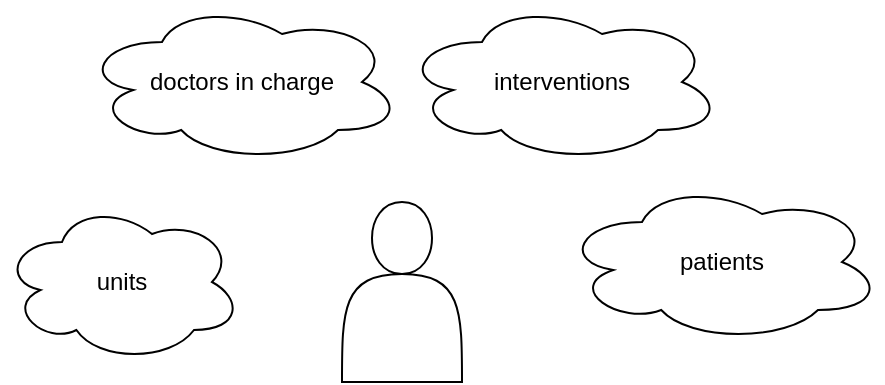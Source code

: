 <mxfile>
    <diagram id="cKBd_tNWkHlATPWrMS_m" name="Purpose">
        <mxGraphModel dx="945" dy="696" grid="1" gridSize="10" guides="1" tooltips="1" connect="1" arrows="1" fold="1" page="1" pageScale="1" pageWidth="827" pageHeight="1169" math="0" shadow="0">
            <root>
                <mxCell id="0"/>
                <mxCell id="1" parent="0"/>
                <mxCell id="2" value="" style="shape=actor;whiteSpace=wrap;html=1;" parent="1" vertex="1">
                    <mxGeometry x="330" y="340" width="60" height="90" as="geometry"/>
                </mxCell>
                <mxCell id="3" value="units" style="ellipse;shape=cloud;whiteSpace=wrap;html=1;" parent="1" vertex="1">
                    <mxGeometry x="160" y="340" width="120" height="80" as="geometry"/>
                </mxCell>
                <mxCell id="4" value="doctors in charge" style="ellipse;shape=cloud;whiteSpace=wrap;html=1;" parent="1" vertex="1">
                    <mxGeometry x="200" y="240" width="160" height="80" as="geometry"/>
                </mxCell>
                <mxCell id="5" value="patients" style="ellipse;shape=cloud;whiteSpace=wrap;html=1;" parent="1" vertex="1">
                    <mxGeometry x="440" y="330" width="160" height="80" as="geometry"/>
                </mxCell>
                <mxCell id="6" value="interventions" style="ellipse;shape=cloud;whiteSpace=wrap;html=1;" parent="1" vertex="1">
                    <mxGeometry x="360" y="240" width="160" height="80" as="geometry"/>
                </mxCell>
            </root>
        </mxGraphModel>
    </diagram>
    <diagram id="15UR6XnbTtkx_rhGs56_" name="ER">
        <mxGraphModel dx="610" dy="449" grid="1" gridSize="10" guides="1" tooltips="1" connect="1" arrows="1" fold="1" page="1" pageScale="1" pageWidth="827" pageHeight="1169" math="0" shadow="0">
            <root>
                <mxCell id="2u_GgeGQWRgM_z2mmB_E-0"/>
                <mxCell id="2u_GgeGQWRgM_z2mmB_E-1" parent="2u_GgeGQWRgM_z2mmB_E-0"/>
                <mxCell id="2u_GgeGQWRgM_z2mmB_E-16" value="" style="edgeStyle=none;html=1;startArrow=ERmany;startFill=0;endArrow=none;endFill=0;" parent="2u_GgeGQWRgM_z2mmB_E-1" source="2u_GgeGQWRgM_z2mmB_E-2" target="2u_GgeGQWRgM_z2mmB_E-15" edge="1">
                    <mxGeometry relative="1" as="geometry"/>
                </mxCell>
                <mxCell id="2u_GgeGQWRgM_z2mmB_E-2" value="Patient" style="rounded=0;whiteSpace=wrap;html=1;" parent="2u_GgeGQWRgM_z2mmB_E-1" vertex="1">
                    <mxGeometry x="180" y="300" width="120" height="60" as="geometry"/>
                </mxCell>
                <mxCell id="2u_GgeGQWRgM_z2mmB_E-10" style="edgeStyle=none;html=1;endArrow=none;endFill=0;startArrow=ERone;startFill=0;" parent="2u_GgeGQWRgM_z2mmB_E-1" source="2u_GgeGQWRgM_z2mmB_E-3" target="2u_GgeGQWRgM_z2mmB_E-9" edge="1">
                    <mxGeometry relative="1" as="geometry"/>
                </mxCell>
                <mxCell id="2u_GgeGQWRgM_z2mmB_E-29" value="" style="edgeStyle=none;html=1;startArrow=ERone;startFill=0;endArrow=none;endFill=0;" parent="2u_GgeGQWRgM_z2mmB_E-1" source="2u_GgeGQWRgM_z2mmB_E-3" target="2u_GgeGQWRgM_z2mmB_E-28" edge="1">
                    <mxGeometry relative="1" as="geometry"/>
                </mxCell>
                <mxCell id="2u_GgeGQWRgM_z2mmB_E-3" value="Doctor" style="rounded=0;whiteSpace=wrap;html=1;" parent="2u_GgeGQWRgM_z2mmB_E-1" vertex="1">
                    <mxGeometry x="510" y="70" width="120" height="60" as="geometry"/>
                </mxCell>
                <mxCell id="2u_GgeGQWRgM_z2mmB_E-11" style="edgeStyle=none;html=1;startArrow=ERone;startFill=0;endArrow=none;endFill=0;" parent="2u_GgeGQWRgM_z2mmB_E-1" source="2u_GgeGQWRgM_z2mmB_E-4" target="2u_GgeGQWRgM_z2mmB_E-9" edge="1">
                    <mxGeometry relative="1" as="geometry"/>
                </mxCell>
                <mxCell id="2u_GgeGQWRgM_z2mmB_E-4" value="Unit" style="rounded=0;whiteSpace=wrap;html=1;" parent="2u_GgeGQWRgM_z2mmB_E-1" vertex="1">
                    <mxGeometry x="180" y="70" width="120" height="60" as="geometry"/>
                </mxCell>
                <mxCell id="2u_GgeGQWRgM_z2mmB_E-7" style="edgeStyle=none;html=1;endArrow=none;endFill=0;" parent="2u_GgeGQWRgM_z2mmB_E-1" source="2u_GgeGQWRgM_z2mmB_E-5" target="2u_GgeGQWRgM_z2mmB_E-4" edge="1">
                    <mxGeometry relative="1" as="geometry"/>
                </mxCell>
                <mxCell id="2u_GgeGQWRgM_z2mmB_E-5" value="name" style="ellipse;whiteSpace=wrap;html=1;" parent="2u_GgeGQWRgM_z2mmB_E-1" vertex="1">
                    <mxGeometry x="40" y="50" width="80" height="40" as="geometry"/>
                </mxCell>
                <mxCell id="2u_GgeGQWRgM_z2mmB_E-8" style="edgeStyle=none;html=1;endArrow=none;endFill=0;" parent="2u_GgeGQWRgM_z2mmB_E-1" source="2u_GgeGQWRgM_z2mmB_E-6" target="2u_GgeGQWRgM_z2mmB_E-4" edge="1">
                    <mxGeometry relative="1" as="geometry"/>
                </mxCell>
                <mxCell id="2u_GgeGQWRgM_z2mmB_E-6" value="floor" style="ellipse;whiteSpace=wrap;html=1;" parent="2u_GgeGQWRgM_z2mmB_E-1" vertex="1">
                    <mxGeometry x="40" y="100" width="80" height="40" as="geometry"/>
                </mxCell>
                <mxCell id="2u_GgeGQWRgM_z2mmB_E-9" value="in charge" style="rhombus;whiteSpace=wrap;html=1;" parent="2u_GgeGQWRgM_z2mmB_E-1" vertex="1">
                    <mxGeometry x="374" y="60" width="80" height="80" as="geometry"/>
                </mxCell>
                <mxCell id="2u_GgeGQWRgM_z2mmB_E-21" value="" style="edgeStyle=none;html=1;startArrow=none;startFill=0;endArrow=none;endFill=0;" parent="2u_GgeGQWRgM_z2mmB_E-1" source="2u_GgeGQWRgM_z2mmB_E-12" target="2u_GgeGQWRgM_z2mmB_E-3" edge="1">
                    <mxGeometry relative="1" as="geometry"/>
                </mxCell>
                <mxCell id="2u_GgeGQWRgM_z2mmB_E-12" value="name" style="ellipse;whiteSpace=wrap;html=1;" parent="2u_GgeGQWRgM_z2mmB_E-1" vertex="1">
                    <mxGeometry x="670" y="20" width="90" height="40" as="geometry"/>
                </mxCell>
                <mxCell id="2u_GgeGQWRgM_z2mmB_E-19" value="" style="edgeStyle=none;html=1;startArrow=none;startFill=0;endArrow=none;endFill=0;" parent="2u_GgeGQWRgM_z2mmB_E-1" source="2u_GgeGQWRgM_z2mmB_E-13" target="2u_GgeGQWRgM_z2mmB_E-3" edge="1">
                    <mxGeometry relative="1" as="geometry"/>
                </mxCell>
                <mxCell id="2u_GgeGQWRgM_z2mmB_E-13" value="code" style="ellipse;whiteSpace=wrap;html=1;" parent="2u_GgeGQWRgM_z2mmB_E-1" vertex="1">
                    <mxGeometry x="670" y="70" width="90" height="40" as="geometry"/>
                </mxCell>
                <mxCell id="2u_GgeGQWRgM_z2mmB_E-20" value="" style="edgeStyle=none;html=1;startArrow=none;startFill=0;endArrow=none;endFill=0;" parent="2u_GgeGQWRgM_z2mmB_E-1" source="2u_GgeGQWRgM_z2mmB_E-14" target="2u_GgeGQWRgM_z2mmB_E-3" edge="1">
                    <mxGeometry relative="1" as="geometry"/>
                </mxCell>
                <mxCell id="2u_GgeGQWRgM_z2mmB_E-14" value="specialty" style="ellipse;whiteSpace=wrap;html=1;" parent="2u_GgeGQWRgM_z2mmB_E-1" vertex="1">
                    <mxGeometry x="670" y="120" width="90" height="40" as="geometry"/>
                </mxCell>
                <mxCell id="2u_GgeGQWRgM_z2mmB_E-17" value="" style="edgeStyle=none;html=1;startArrow=none;startFill=0;endArrow=ERone;endFill=0;" parent="2u_GgeGQWRgM_z2mmB_E-1" source="2u_GgeGQWRgM_z2mmB_E-15" target="2u_GgeGQWRgM_z2mmB_E-4" edge="1">
                    <mxGeometry relative="1" as="geometry"/>
                </mxCell>
                <mxCell id="2u_GgeGQWRgM_z2mmB_E-15" value="admit" style="rhombus;whiteSpace=wrap;html=1;rounded=0;" parent="2u_GgeGQWRgM_z2mmB_E-1" vertex="1">
                    <mxGeometry x="200" y="180" width="80" height="80" as="geometry"/>
                </mxCell>
                <mxCell id="2u_GgeGQWRgM_z2mmB_E-27" value="" style="edgeStyle=none;html=1;startArrow=none;startFill=0;endArrow=none;endFill=0;" parent="2u_GgeGQWRgM_z2mmB_E-1" source="2u_GgeGQWRgM_z2mmB_E-22" target="2u_GgeGQWRgM_z2mmB_E-2" edge="1">
                    <mxGeometry relative="1" as="geometry"/>
                </mxCell>
                <mxCell id="2u_GgeGQWRgM_z2mmB_E-22" value="SSNr." style="ellipse;whiteSpace=wrap;html=1;" parent="2u_GgeGQWRgM_z2mmB_E-1" vertex="1">
                    <mxGeometry x="40" y="280" width="80" height="40" as="geometry"/>
                </mxCell>
                <mxCell id="2u_GgeGQWRgM_z2mmB_E-26" value="" style="edgeStyle=none;html=1;startArrow=none;startFill=0;endArrow=none;endFill=0;" parent="2u_GgeGQWRgM_z2mmB_E-1" source="2u_GgeGQWRgM_z2mmB_E-23" target="2u_GgeGQWRgM_z2mmB_E-2" edge="1">
                    <mxGeometry relative="1" as="geometry"/>
                </mxCell>
                <mxCell id="2u_GgeGQWRgM_z2mmB_E-23" value="age" style="ellipse;whiteSpace=wrap;html=1;" parent="2u_GgeGQWRgM_z2mmB_E-1" vertex="1">
                    <mxGeometry x="40" y="340" width="80" height="40" as="geometry"/>
                </mxCell>
                <mxCell id="2u_GgeGQWRgM_z2mmB_E-25" value="" style="edgeStyle=none;html=1;startArrow=none;startFill=0;endArrow=none;endFill=0;" parent="2u_GgeGQWRgM_z2mmB_E-1" source="2u_GgeGQWRgM_z2mmB_E-24" target="2u_GgeGQWRgM_z2mmB_E-2" edge="1">
                    <mxGeometry relative="1" as="geometry"/>
                </mxCell>
                <mxCell id="2u_GgeGQWRgM_z2mmB_E-24" value="admission date" style="ellipse;whiteSpace=wrap;html=1;" parent="2u_GgeGQWRgM_z2mmB_E-1" vertex="1">
                    <mxGeometry x="175" y="400" width="130" height="40" as="geometry"/>
                </mxCell>
                <mxCell id="2u_GgeGQWRgM_z2mmB_E-31" value="" style="edgeStyle=none;html=1;startArrow=none;startFill=0;endArrow=ERmany;endFill=0;" parent="2u_GgeGQWRgM_z2mmB_E-1" source="2u_GgeGQWRgM_z2mmB_E-28" target="2u_GgeGQWRgM_z2mmB_E-30" edge="1">
                    <mxGeometry relative="1" as="geometry"/>
                </mxCell>
                <mxCell id="2u_GgeGQWRgM_z2mmB_E-28" value="write down" style="rhombus;whiteSpace=wrap;html=1;rounded=0;" parent="2u_GgeGQWRgM_z2mmB_E-1" vertex="1">
                    <mxGeometry x="530" y="200" width="80" height="80" as="geometry"/>
                </mxCell>
                <mxCell id="2u_GgeGQWRgM_z2mmB_E-30" value="intervention" style="whiteSpace=wrap;html=1;rounded=0;" parent="2u_GgeGQWRgM_z2mmB_E-1" vertex="1">
                    <mxGeometry x="510" y="370" width="120" height="60" as="geometry"/>
                </mxCell>
                <mxCell id="2u_GgeGQWRgM_z2mmB_E-35" value="" style="edgeStyle=none;html=1;startArrow=none;startFill=0;endArrow=none;endFill=0;" parent="2u_GgeGQWRgM_z2mmB_E-1" source="2u_GgeGQWRgM_z2mmB_E-32" target="2u_GgeGQWRgM_z2mmB_E-30" edge="1">
                    <mxGeometry relative="1" as="geometry"/>
                </mxCell>
                <mxCell id="2u_GgeGQWRgM_z2mmB_E-32" value="date" style="ellipse;whiteSpace=wrap;html=1;" parent="2u_GgeGQWRgM_z2mmB_E-1" vertex="1">
                    <mxGeometry x="670" y="330" width="90" height="40" as="geometry"/>
                </mxCell>
                <mxCell id="2u_GgeGQWRgM_z2mmB_E-36" value="" style="edgeStyle=none;html=1;startArrow=none;startFill=0;endArrow=none;endFill=0;" parent="2u_GgeGQWRgM_z2mmB_E-1" source="2u_GgeGQWRgM_z2mmB_E-33" target="2u_GgeGQWRgM_z2mmB_E-30" edge="1">
                    <mxGeometry relative="1" as="geometry"/>
                </mxCell>
                <mxCell id="2u_GgeGQWRgM_z2mmB_E-33" value="symptom" style="ellipse;whiteSpace=wrap;html=1;" parent="2u_GgeGQWRgM_z2mmB_E-1" vertex="1">
                    <mxGeometry x="670" y="380" width="90" height="40" as="geometry"/>
                </mxCell>
                <mxCell id="2u_GgeGQWRgM_z2mmB_E-37" value="" style="edgeStyle=none;html=1;startArrow=none;startFill=0;endArrow=none;endFill=0;" parent="2u_GgeGQWRgM_z2mmB_E-1" source="2u_GgeGQWRgM_z2mmB_E-34" target="2u_GgeGQWRgM_z2mmB_E-30" edge="1">
                    <mxGeometry relative="1" as="geometry"/>
                </mxCell>
                <mxCell id="2u_GgeGQWRgM_z2mmB_E-34" value="treatment" style="ellipse;whiteSpace=wrap;html=1;" parent="2u_GgeGQWRgM_z2mmB_E-1" vertex="1">
                    <mxGeometry x="670" y="430" width="90" height="40" as="geometry"/>
                </mxCell>
            </root>
        </mxGraphModel>
    </diagram>
    <diagram id="g17sYoDOzrbhVf1pqz28" name="UML">
        <mxGraphModel dx="675" dy="497" grid="1" gridSize="10" guides="1" tooltips="1" connect="1" arrows="1" fold="1" page="1" pageScale="1" pageWidth="827" pageHeight="1169" math="0" shadow="0">
            <root>
                <mxCell id="H7DWUn0vDwxtsgN2xfW3-0"/>
                <mxCell id="H7DWUn0vDwxtsgN2xfW3-1" parent="H7DWUn0vDwxtsgN2xfW3-0"/>
                <mxCell id="H7DWUn0vDwxtsgN2xfW3-2" value="Intervention" style="swimlane;fontStyle=0;childLayout=stackLayout;horizontal=1;startSize=30;horizontalStack=0;resizeParent=1;resizeParentMax=0;resizeLast=0;collapsible=1;marginBottom=0;" parent="H7DWUn0vDwxtsgN2xfW3-1" vertex="1">
                    <mxGeometry x="370" y="290" width="140" height="180" as="geometry"/>
                </mxCell>
                <mxCell id="H7DWUn0vDwxtsgN2xfW3-3" value="+ interv_id: int" style="text;strokeColor=none;fillColor=none;align=left;verticalAlign=middle;spacingLeft=4;spacingRight=4;overflow=hidden;points=[[0,0.5],[1,0.5]];portConstraint=eastwest;rotatable=0;fontStyle=5" parent="H7DWUn0vDwxtsgN2xfW3-2" vertex="1">
                    <mxGeometry y="30" width="140" height="30" as="geometry"/>
                </mxCell>
                <mxCell id="H7DWUn0vDwxtsgN2xfW3-4" value="+ date: DateTime" style="text;strokeColor=none;fillColor=none;align=left;verticalAlign=middle;spacingLeft=4;spacingRight=4;overflow=hidden;points=[[0,0.5],[1,0.5]];portConstraint=eastwest;rotatable=0;" parent="H7DWUn0vDwxtsgN2xfW3-2" vertex="1">
                    <mxGeometry y="60" width="140" height="30" as="geometry"/>
                </mxCell>
                <mxCell id="H7DWUn0vDwxtsgN2xfW3-5" value="+ symptom: string" style="text;strokeColor=none;fillColor=none;align=left;verticalAlign=middle;spacingLeft=4;spacingRight=4;overflow=hidden;points=[[0,0.5],[1,0.5]];portConstraint=eastwest;rotatable=0;" parent="H7DWUn0vDwxtsgN2xfW3-2" vertex="1">
                    <mxGeometry y="90" width="140" height="30" as="geometry"/>
                </mxCell>
                <mxCell id="EQFYQsWWsO4goIYpaQZY-0" value="+ treatment: string" style="text;strokeColor=none;fillColor=none;align=left;verticalAlign=middle;spacingLeft=4;spacingRight=4;overflow=hidden;points=[[0,0.5],[1,0.5]];portConstraint=eastwest;rotatable=0;" vertex="1" parent="H7DWUn0vDwxtsgN2xfW3-2">
                    <mxGeometry y="120" width="140" height="30" as="geometry"/>
                </mxCell>
                <mxCell id="E_-45AFVvgKkehEzMwsS-2" value="+ fk_doc_id: int" style="text;strokeColor=none;fillColor=none;align=left;verticalAlign=middle;spacingLeft=4;spacingRight=4;overflow=hidden;points=[[0,0.5],[1,0.5]];portConstraint=eastwest;rotatable=0;fontStyle=2" vertex="1" parent="H7DWUn0vDwxtsgN2xfW3-2">
                    <mxGeometry y="150" width="140" height="30" as="geometry"/>
                </mxCell>
                <mxCell id="zuX_XnC_C-qaxOoxba_z-0" value="in charge" style="edgeStyle=none;html=1;startArrow=ERone;startFill=0;endArrow=ERone;endFill=0;" parent="H7DWUn0vDwxtsgN2xfW3-1" source="H7DWUn0vDwxtsgN2xfW3-6" target="H7DWUn0vDwxtsgN2xfW3-17" edge="1">
                    <mxGeometry relative="1" as="geometry"/>
                </mxCell>
                <mxCell id="H7DWUn0vDwxtsgN2xfW3-6" value="Doctor" style="swimlane;fontStyle=0;childLayout=stackLayout;horizontal=1;startSize=30;horizontalStack=0;resizeParent=1;resizeParentMax=0;resizeLast=0;collapsible=1;marginBottom=0;" parent="H7DWUn0vDwxtsgN2xfW3-1" vertex="1">
                    <mxGeometry x="50" y="290" width="140" height="150" as="geometry"/>
                </mxCell>
                <mxCell id="H7DWUn0vDwxtsgN2xfW3-7" value="+ doc_id: int" style="text;strokeColor=none;fillColor=none;align=left;verticalAlign=middle;spacingLeft=4;spacingRight=4;overflow=hidden;points=[[0,0.5],[1,0.5]];portConstraint=eastwest;rotatable=0;fontStyle=5" parent="H7DWUn0vDwxtsgN2xfW3-6" vertex="1">
                    <mxGeometry y="30" width="140" height="30" as="geometry"/>
                </mxCell>
                <mxCell id="H7DWUn0vDwxtsgN2xfW3-8" value="+ name: string" style="text;strokeColor=none;fillColor=none;align=left;verticalAlign=middle;spacingLeft=4;spacingRight=4;overflow=hidden;points=[[0,0.5],[1,0.5]];portConstraint=eastwest;rotatable=0;" parent="H7DWUn0vDwxtsgN2xfW3-6" vertex="1">
                    <mxGeometry y="60" width="140" height="30" as="geometry"/>
                </mxCell>
                <mxCell id="H7DWUn0vDwxtsgN2xfW3-9" value="+ code: int" style="text;strokeColor=none;fillColor=none;align=left;verticalAlign=middle;spacingLeft=4;spacingRight=4;overflow=hidden;points=[[0,0.5],[1,0.5]];portConstraint=eastwest;rotatable=0;" parent="H7DWUn0vDwxtsgN2xfW3-6" vertex="1">
                    <mxGeometry y="90" width="140" height="30" as="geometry"/>
                </mxCell>
                <mxCell id="ufXbV7tceos4C97dRHmW-0" value="+ speciality: string" style="text;strokeColor=none;fillColor=none;align=left;verticalAlign=middle;spacingLeft=4;spacingRight=4;overflow=hidden;points=[[0,0.5],[1,0.5]];portConstraint=eastwest;rotatable=0;" parent="H7DWUn0vDwxtsgN2xfW3-6" vertex="1">
                    <mxGeometry y="120" width="140" height="30" as="geometry"/>
                </mxCell>
                <mxCell id="H7DWUn0vDwxtsgN2xfW3-10" value="Patient" style="swimlane;fontStyle=0;childLayout=stackLayout;horizontal=1;startSize=30;horizontalStack=0;resizeParent=1;resizeParentMax=0;resizeLast=0;collapsible=1;marginBottom=0;" parent="H7DWUn0vDwxtsgN2xfW3-1" vertex="1">
                    <mxGeometry x="370" y="50" width="160" height="180" as="geometry"/>
                </mxCell>
                <mxCell id="H7DWUn0vDwxtsgN2xfW3-11" value="+ pat_id: int" style="text;strokeColor=none;fillColor=none;align=left;verticalAlign=middle;spacingLeft=4;spacingRight=4;overflow=hidden;points=[[0,0.5],[1,0.5]];portConstraint=eastwest;rotatable=0;fontStyle=5" parent="H7DWUn0vDwxtsgN2xfW3-10" vertex="1">
                    <mxGeometry y="30" width="160" height="30" as="geometry"/>
                </mxCell>
                <mxCell id="H7DWUn0vDwxtsgN2xfW3-12" value="+ ssnr: int" style="text;strokeColor=none;fillColor=none;align=left;verticalAlign=middle;spacingLeft=4;spacingRight=4;overflow=hidden;points=[[0,0.5],[1,0.5]];portConstraint=eastwest;rotatable=0;" parent="H7DWUn0vDwxtsgN2xfW3-10" vertex="1">
                    <mxGeometry y="60" width="160" height="30" as="geometry"/>
                </mxCell>
                <mxCell id="R0BHcyO8s3eixBe808E7-0" value="+ age: int" style="text;strokeColor=none;fillColor=none;align=left;verticalAlign=middle;spacingLeft=4;spacingRight=4;overflow=hidden;points=[[0,0.5],[1,0.5]];portConstraint=eastwest;rotatable=0;" parent="H7DWUn0vDwxtsgN2xfW3-10" vertex="1">
                    <mxGeometry y="90" width="160" height="30" as="geometry"/>
                </mxCell>
                <mxCell id="H7DWUn0vDwxtsgN2xfW3-13" value="+ admissionDate: DateTime" style="text;strokeColor=none;fillColor=none;align=left;verticalAlign=middle;spacingLeft=4;spacingRight=4;overflow=hidden;points=[[0,0.5],[1,0.5]];portConstraint=eastwest;rotatable=0;" parent="H7DWUn0vDwxtsgN2xfW3-10" vertex="1">
                    <mxGeometry y="120" width="160" height="30" as="geometry"/>
                </mxCell>
                <mxCell id="9z6C78O-sBDAdqRMoFJ2-0" value="+ fk_unit_id: int" style="text;strokeColor=none;fillColor=none;align=left;verticalAlign=middle;spacingLeft=4;spacingRight=4;overflow=hidden;points=[[0,0.5],[1,0.5]];portConstraint=eastwest;rotatable=0;fontStyle=2" parent="H7DWUn0vDwxtsgN2xfW3-10" vertex="1">
                    <mxGeometry y="150" width="160" height="30" as="geometry"/>
                </mxCell>
                <mxCell id="H7DWUn0vDwxtsgN2xfW3-14" value="Unit" style="swimlane;fontStyle=0;childLayout=stackLayout;horizontal=1;startSize=30;horizontalStack=0;resizeParent=1;resizeParentMax=0;resizeLast=0;collapsible=1;marginBottom=0;" parent="H7DWUn0vDwxtsgN2xfW3-1" vertex="1">
                    <mxGeometry x="50" y="50" width="140" height="120" as="geometry"/>
                </mxCell>
                <mxCell id="H7DWUn0vDwxtsgN2xfW3-15" value="+ unit_id: int" style="text;strokeColor=none;fillColor=none;align=left;verticalAlign=middle;spacingLeft=4;spacingRight=4;overflow=hidden;points=[[0,0.5],[1,0.5]];portConstraint=eastwest;rotatable=0;fontStyle=5" parent="H7DWUn0vDwxtsgN2xfW3-14" vertex="1">
                    <mxGeometry y="30" width="140" height="30" as="geometry"/>
                </mxCell>
                <mxCell id="H7DWUn0vDwxtsgN2xfW3-16" value="+ name: string" style="text;strokeColor=none;fillColor=none;align=left;verticalAlign=middle;spacingLeft=4;spacingRight=4;overflow=hidden;points=[[0,0.5],[1,0.5]];portConstraint=eastwest;rotatable=0;" parent="H7DWUn0vDwxtsgN2xfW3-14" vertex="1">
                    <mxGeometry y="60" width="140" height="30" as="geometry"/>
                </mxCell>
                <mxCell id="H7DWUn0vDwxtsgN2xfW3-17" value="+ floor: int" style="text;strokeColor=none;fillColor=none;align=left;verticalAlign=middle;spacingLeft=4;spacingRight=4;overflow=hidden;points=[[0,0.5],[1,0.5]];portConstraint=eastwest;rotatable=0;" parent="H7DWUn0vDwxtsgN2xfW3-14" vertex="1">
                    <mxGeometry y="90" width="140" height="30" as="geometry"/>
                </mxCell>
                <mxCell id="R0BHcyO8s3eixBe808E7-3" value="admit" style="edgeStyle=orthogonalEdgeStyle;html=1;entryX=0;entryY=0.5;entryDx=0;entryDy=0;startArrow=ERone;startFill=0;endArrow=ERmany;endFill=0;exitX=1;exitY=0.5;exitDx=0;exitDy=0;" parent="H7DWUn0vDwxtsgN2xfW3-1" source="H7DWUn0vDwxtsgN2xfW3-15" target="9z6C78O-sBDAdqRMoFJ2-0" edge="1">
                    <mxGeometry relative="1" as="geometry"/>
                </mxCell>
                <mxCell id="zuX_XnC_C-qaxOoxba_z-1" style="edgeStyle=orthogonalEdgeStyle;html=1;startArrow=ERone;startFill=0;endArrow=ERmany;endFill=0;exitX=1;exitY=0.5;exitDx=0;exitDy=0;entryX=0;entryY=0.5;entryDx=0;entryDy=0;" parent="H7DWUn0vDwxtsgN2xfW3-1" source="H7DWUn0vDwxtsgN2xfW3-7" target="E_-45AFVvgKkehEzMwsS-2" edge="1">
                    <mxGeometry relative="1" as="geometry"/>
                </mxCell>
                <mxCell id="7LQRzmVbGy9QjN3hUjeT-0" value="write down" style="edgeLabel;html=1;align=center;verticalAlign=middle;resizable=0;points=[];" parent="zuX_XnC_C-qaxOoxba_z-1" vertex="1" connectable="0">
                    <mxGeometry x="0.07" y="2" relative="1" as="geometry">
                        <mxPoint as="offset"/>
                    </mxGeometry>
                </mxCell>
            </root>
        </mxGraphModel>
    </diagram>
</mxfile>